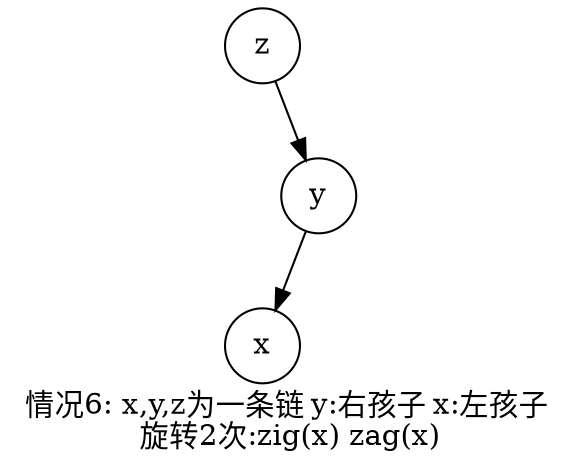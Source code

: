 digraph g {
    label="情况6: x,y,z为一条链 y:右孩子 x:左孩子 \n旋转2次:zig(x) zag(x)"
    node[shape=circle fixedsize=true style=filled fillcolor=white colorscheme=accent8 ];
    z->tt[style=invis];
    z->y;
    y->x;
    y->t[style=invis];
    t,tt[style=invis];
}
